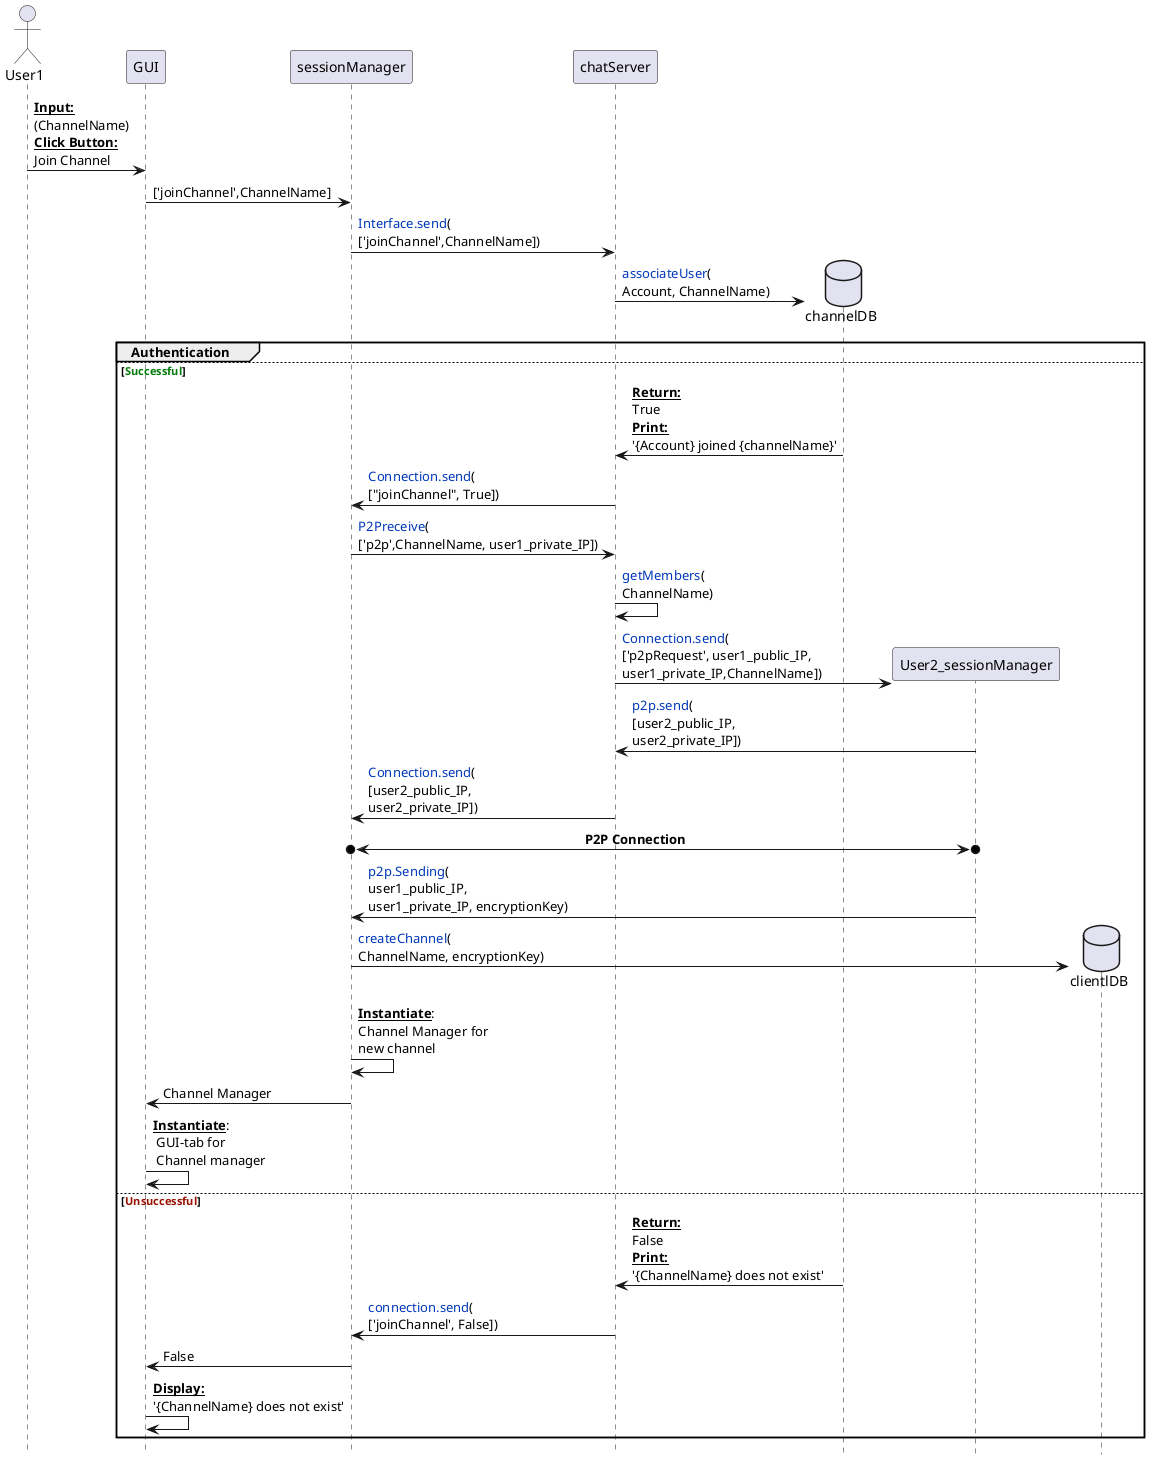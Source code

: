 @startuml
hide footbox

actor User1
participant GUI
participant sessionManager
participant chatServer


User1 -> GUI : __**Input:**__\n(ChannelName)\n__**Click Button:**__\nJoin Channel
GUI -> sessionManager: ['joinChannel',ChannelName]
sessionManager -> chatServer: <color #0037ba>Interface.send</color>(\n['joinChannel',ChannelName])
create database channelDB
chatServer -> channelDB: <color #0037ba>associateUser</color>(\nAccount, ChannelName)
group Authentication
else <color #027a09>Successful</color>
	channelDB -> chatServer: __**Return:**__\nTrue\n__**Print:**__\n'{Account} joined {channelName}'
	chatServer -> sessionManager: <color #0037ba>Connection.send</color>(\n["joinChannel", True])
	sessionManager -> chatServer: <color #0037ba>P2Preceive</color>(\n['p2p',ChannelName, user1_private_IP])
	chatServer -> chatServer: <color #0037ba>getMembers</color>(\nChannelName) 
	create participant User2_sessionManager
	chatServer -> User2_sessionManager: <color #0037ba>Connection.send</color>(\n['p2pRequest', user1_public_IP,\nuser1_private_IP,ChannelName])
	User2_sessionManager -> chatServer: <color #0037ba>p2p.send</color>(\n[user2_public_IP,\nuser2_private_IP])
	chatServer -> sessionManager: <color #0037ba>Connection.send</color>(\n[user2_public_IP,\nuser2_private_IP])
	sessionManager o<->o User2_sessionManager:\t\t\t\t\t\t\t\t**P2P Connection**
	User2_sessionManager -> sessionManager: <color #0037ba>p2p.Sending</color>(\nuser1_public_IP,\nuser1_private_IP, encryptionKey)
        create database clientlDB
        sessionManager -> clientlDB: <color #0037ba>createChannel</color>(\nChannelName, encryptionKey)
        sessionManager -> sessionManager: __**Instantiate**__:\nChannel Manager for\nnew channel
        sessionManager -> GUI: Channel Manager
        GUI -> GUI:  __**Instantiate**__:\n GUI-tab for\n Channel manager
else <color #990f00>Unsuccessful</color>
        channelDB -> chatServer: __**Return:**__\nFalse\n__**Print:**__\n'{ChannelName} does not exist'
        chatServer -> sessionManager: <color #0037ba>connection.send</color>(\n['joinChannel', False])
        sessionManager -> GUI: False
        GUI -> GUI: __**Display:**__\n'{ChannelName} does not exist'
end
@enduml
